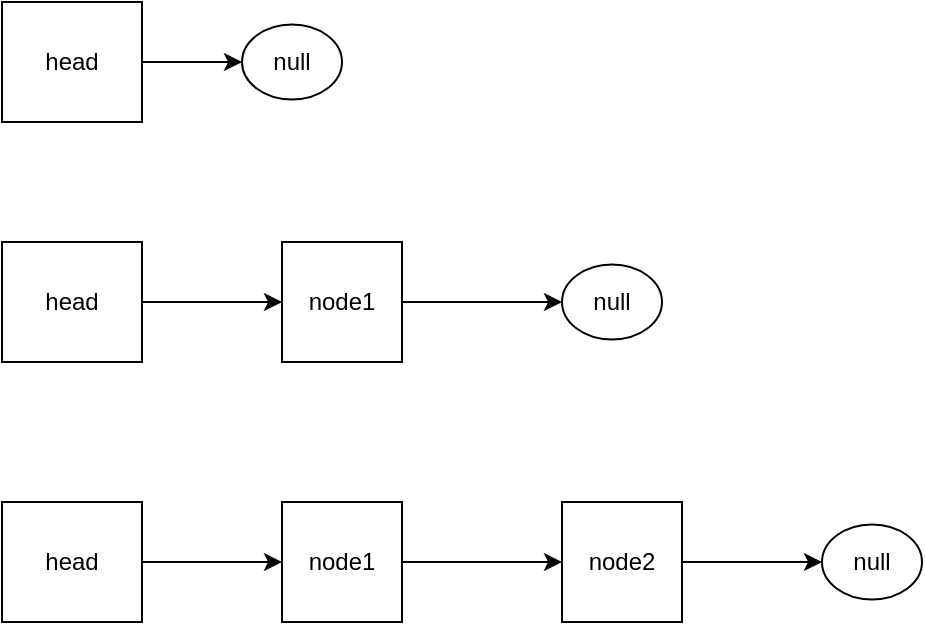 <mxfile>
    <diagram id="TKFCgi0-IYaWLyl2HPXw" name="Page-1">
        <mxGraphModel dx="652" dy="609" grid="1" gridSize="10" guides="1" tooltips="1" connect="1" arrows="1" fold="1" page="1" pageScale="1" pageWidth="850" pageHeight="1100" math="0" shadow="0">
            <root>
                <mxCell id="0"/>
                <mxCell id="1" parent="0"/>
                <mxCell id="64" style="edgeStyle=none;html=1;exitX=1;exitY=0.5;exitDx=0;exitDy=0;entryX=0;entryY=0.5;entryDx=0;entryDy=0;" edge="1" parent="1" source="2" target="49">
                    <mxGeometry relative="1" as="geometry"/>
                </mxCell>
                <mxCell id="2" value="node1" style="rounded=0;whiteSpace=wrap;html=1;" parent="1" vertex="1">
                    <mxGeometry x="180" y="430" width="60" height="60" as="geometry"/>
                </mxCell>
                <mxCell id="13" value="null" style="ellipse;whiteSpace=wrap;html=1;" parent="1" vertex="1">
                    <mxGeometry x="450" y="441.25" width="50" height="37.5" as="geometry"/>
                </mxCell>
                <mxCell id="36" style="edgeStyle=none;html=1;exitX=1;exitY=0.5;exitDx=0;exitDy=0;entryX=0;entryY=0.5;entryDx=0;entryDy=0;" parent="1" source="38" target="43" edge="1">
                    <mxGeometry relative="1" as="geometry"/>
                </mxCell>
                <mxCell id="38" value="head" style="rounded=0;whiteSpace=wrap;html=1;" parent="1" vertex="1">
                    <mxGeometry x="40" y="180" width="70" height="60" as="geometry"/>
                </mxCell>
                <mxCell id="43" value="null" style="ellipse;whiteSpace=wrap;html=1;" parent="1" vertex="1">
                    <mxGeometry x="160" y="191.25" width="50" height="37.5" as="geometry"/>
                </mxCell>
                <mxCell id="50" style="edgeStyle=none;html=1;exitX=1;exitY=0.5;exitDx=0;exitDy=0;" parent="1" source="49" target="13" edge="1">
                    <mxGeometry relative="1" as="geometry"/>
                </mxCell>
                <mxCell id="49" value="node2" style="rounded=0;whiteSpace=wrap;html=1;" parent="1" vertex="1">
                    <mxGeometry x="320" y="430" width="60" height="60" as="geometry"/>
                </mxCell>
                <mxCell id="67" style="edgeStyle=none;html=1;exitX=1;exitY=0.5;exitDx=0;exitDy=0;entryX=0;entryY=0.5;entryDx=0;entryDy=0;startArrow=none;" edge="1" parent="1" source="70" target="69">
                    <mxGeometry relative="1" as="geometry"/>
                </mxCell>
                <mxCell id="72" style="edgeStyle=none;html=1;exitX=1;exitY=0.5;exitDx=0;exitDy=0;entryX=0;entryY=0.5;entryDx=0;entryDy=0;" edge="1" parent="1" source="68" target="70">
                    <mxGeometry relative="1" as="geometry"/>
                </mxCell>
                <mxCell id="68" value="head" style="rounded=0;whiteSpace=wrap;html=1;" vertex="1" parent="1">
                    <mxGeometry x="40" y="300" width="70" height="60" as="geometry"/>
                </mxCell>
                <mxCell id="69" value="null" style="ellipse;whiteSpace=wrap;html=1;" vertex="1" parent="1">
                    <mxGeometry x="320" y="311.25" width="50" height="37.5" as="geometry"/>
                </mxCell>
                <mxCell id="70" value="node1" style="rounded=0;whiteSpace=wrap;html=1;" vertex="1" parent="1">
                    <mxGeometry x="180" y="300" width="60" height="60" as="geometry"/>
                </mxCell>
                <mxCell id="74" style="edgeStyle=none;html=1;exitX=1;exitY=0.5;exitDx=0;exitDy=0;entryX=0;entryY=0.5;entryDx=0;entryDy=0;" edge="1" parent="1" source="73" target="2">
                    <mxGeometry relative="1" as="geometry"/>
                </mxCell>
                <mxCell id="73" value="head" style="rounded=0;whiteSpace=wrap;html=1;" vertex="1" parent="1">
                    <mxGeometry x="40" y="430" width="70" height="60" as="geometry"/>
                </mxCell>
            </root>
        </mxGraphModel>
    </diagram>
</mxfile>
